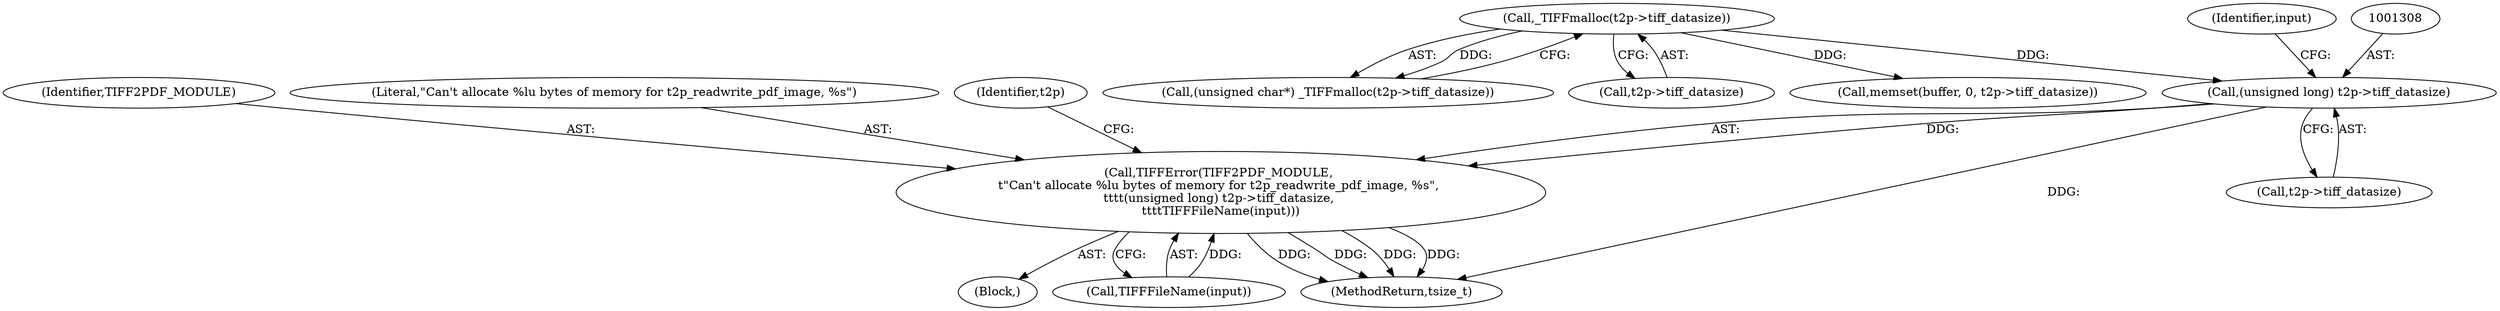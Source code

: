 digraph "0_libtiff_83a4b92815ea04969d494416eaae3d4c6b338e4a#diff-c8b4b355f9b5c06d585b23138e1c185f_4@pointer" {
"1001307" [label="(Call,(unsigned long) t2p->tiff_datasize)"];
"1001295" [label="(Call,_TIFFmalloc(t2p->tiff_datasize))"];
"1001304" [label="(Call,TIFFError(TIFF2PDF_MODULE, \n\t\"Can't allocate %lu bytes of memory for t2p_readwrite_pdf_image, %s\", \n\t\t\t\t(unsigned long) t2p->tiff_datasize, \n\t\t\t\tTIFFFileName(input)))"];
"1001303" [label="(Block,)"];
"1001305" [label="(Identifier,TIFF2PDF_MODULE)"];
"1001307" [label="(Call,(unsigned long) t2p->tiff_datasize)"];
"1001306" [label="(Literal,\"Can't allocate %lu bytes of memory for t2p_readwrite_pdf_image, %s\")"];
"1001293" [label="(Call,(unsigned char*) _TIFFmalloc(t2p->tiff_datasize))"];
"1001316" [label="(Identifier,t2p)"];
"1001295" [label="(Call,_TIFFmalloc(t2p->tiff_datasize))"];
"1001312" [label="(Call,TIFFFileName(input))"];
"1001296" [label="(Call,t2p->tiff_datasize)"];
"1001313" [label="(Identifier,input)"];
"1001945" [label="(MethodReturn,tsize_t)"];
"1001304" [label="(Call,TIFFError(TIFF2PDF_MODULE, \n\t\"Can't allocate %lu bytes of memory for t2p_readwrite_pdf_image, %s\", \n\t\t\t\t(unsigned long) t2p->tiff_datasize, \n\t\t\t\tTIFFFileName(input)))"];
"1001309" [label="(Call,t2p->tiff_datasize)"];
"1001321" [label="(Call,memset(buffer, 0, t2p->tiff_datasize))"];
"1001307" -> "1001304"  [label="AST: "];
"1001307" -> "1001309"  [label="CFG: "];
"1001308" -> "1001307"  [label="AST: "];
"1001309" -> "1001307"  [label="AST: "];
"1001313" -> "1001307"  [label="CFG: "];
"1001307" -> "1001945"  [label="DDG: "];
"1001307" -> "1001304"  [label="DDG: "];
"1001295" -> "1001307"  [label="DDG: "];
"1001295" -> "1001293"  [label="AST: "];
"1001295" -> "1001296"  [label="CFG: "];
"1001296" -> "1001295"  [label="AST: "];
"1001293" -> "1001295"  [label="CFG: "];
"1001295" -> "1001293"  [label="DDG: "];
"1001295" -> "1001321"  [label="DDG: "];
"1001304" -> "1001303"  [label="AST: "];
"1001304" -> "1001312"  [label="CFG: "];
"1001305" -> "1001304"  [label="AST: "];
"1001306" -> "1001304"  [label="AST: "];
"1001312" -> "1001304"  [label="AST: "];
"1001316" -> "1001304"  [label="CFG: "];
"1001304" -> "1001945"  [label="DDG: "];
"1001304" -> "1001945"  [label="DDG: "];
"1001304" -> "1001945"  [label="DDG: "];
"1001304" -> "1001945"  [label="DDG: "];
"1001312" -> "1001304"  [label="DDG: "];
}
